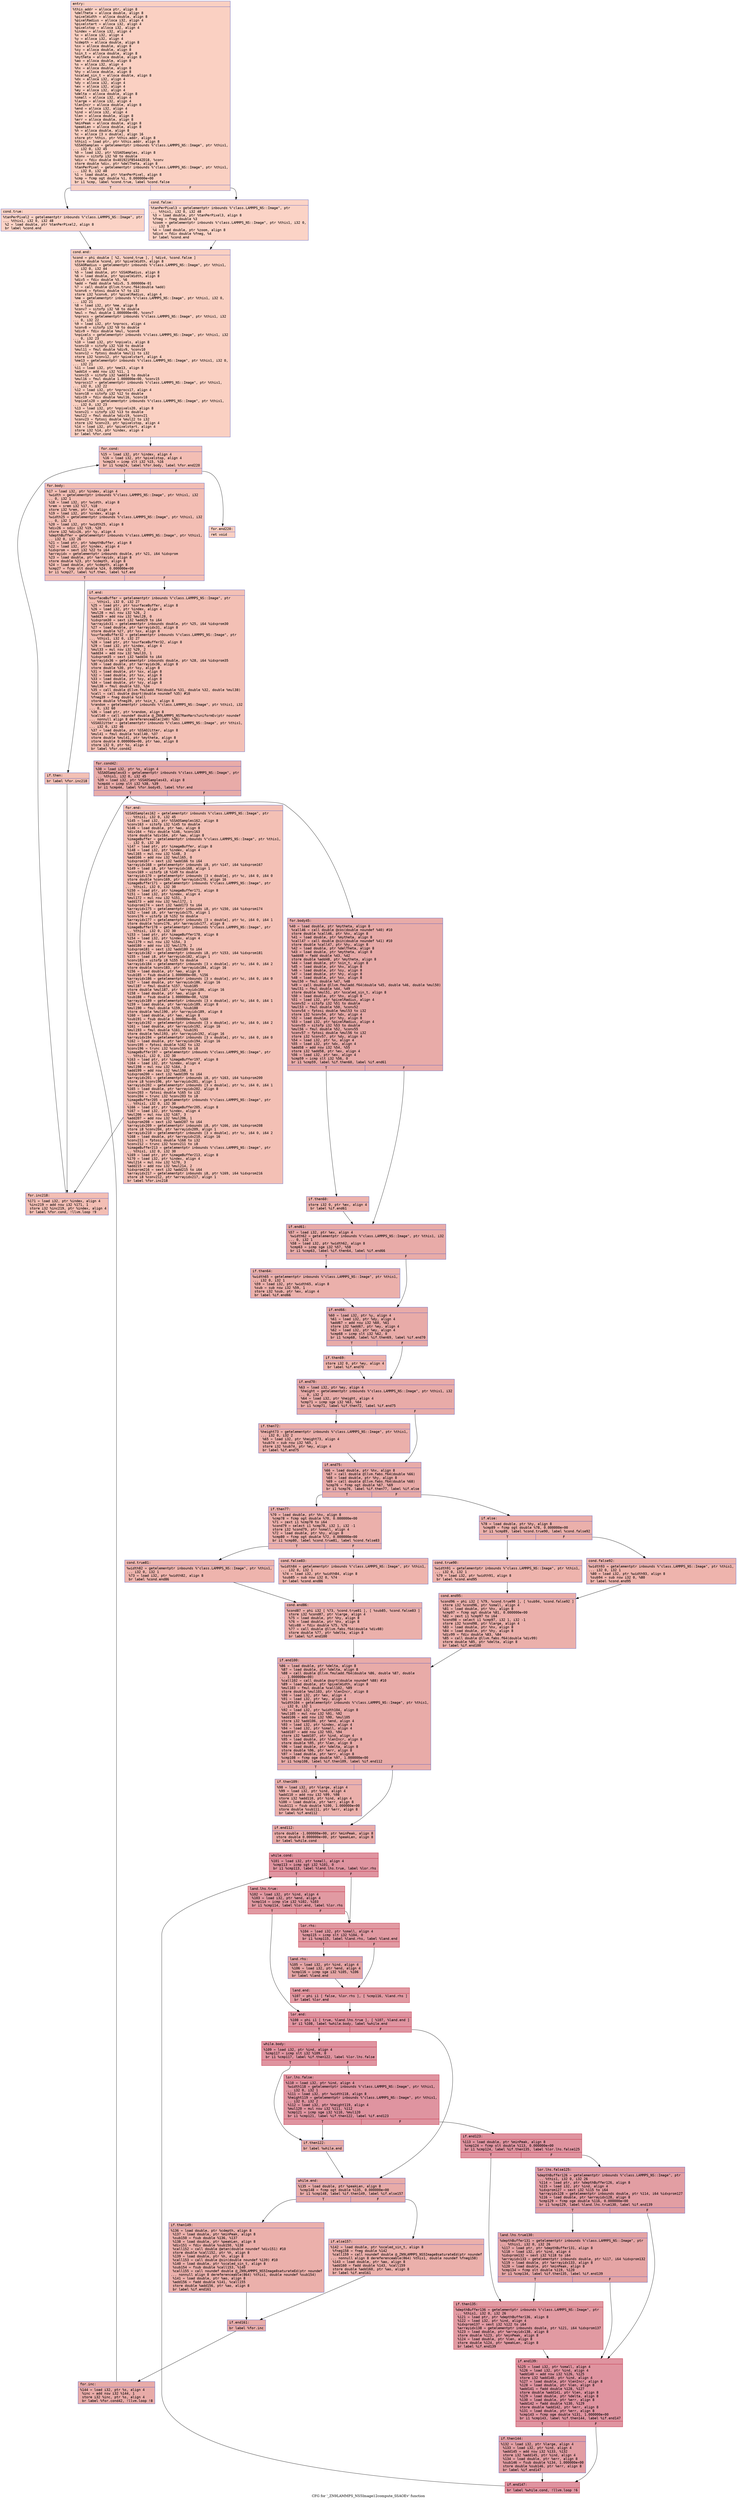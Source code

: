 digraph "CFG for '_ZN9LAMMPS_NS5Image12compute_SSAOEv' function" {
	label="CFG for '_ZN9LAMMPS_NS5Image12compute_SSAOEv' function";

	Node0x55d953170f60 [shape=record,color="#3d50c3ff", style=filled, fillcolor="#f3947570" fontname="Courier",label="{entry:\l|  %this.addr = alloca ptr, align 8\l  %delTheta = alloca double, align 8\l  %pixelWidth = alloca double, align 8\l  %pixelRadius = alloca i32, align 4\l  %pixelstart = alloca i32, align 4\l  %pixelstop = alloca i32, align 4\l  %index = alloca i32, align 4\l  %x = alloca i32, align 4\l  %y = alloca i32, align 4\l  %cdepth = alloca double, align 8\l  %sx = alloca double, align 8\l  %sy = alloca double, align 8\l  %sin_t = alloca double, align 8\l  %mytheta = alloca double, align 8\l  %ao = alloca double, align 8\l  %s = alloca i32, align 4\l  %hx = alloca double, align 8\l  %hy = alloca double, align 8\l  %scaled_sin_t = alloca double, align 8\l  %dx = alloca i32, align 4\l  %dy = alloca i32, align 4\l  %ex = alloca i32, align 4\l  %ey = alloca i32, align 4\l  %delta = alloca double, align 8\l  %small = alloca i32, align 4\l  %large = alloca i32, align 4\l  %lenIncr = alloca double, align 8\l  %end = alloca i32, align 4\l  %ind = alloca i32, align 4\l  %len = alloca double, align 8\l  %err = alloca double, align 8\l  %minPeak = alloca double, align 8\l  %peakLen = alloca double, align 8\l  %h = alloca double, align 8\l  %c = alloca [3 x double], align 16\l  store ptr %this, ptr %this.addr, align 8\l  %this1 = load ptr, ptr %this.addr, align 8\l  %SSAOSamples = getelementptr inbounds %\"class.LAMMPS_NS::Image\", ptr %this1,\l... i32 0, i32 45\l  %0 = load i32, ptr %SSAOSamples, align 8\l  %conv = sitofp i32 %0 to double\l  %div = fdiv double 0x401921FB54442D18, %conv\l  store double %div, ptr %delTheta, align 8\l  %tanPerPixel = getelementptr inbounds %\"class.LAMMPS_NS::Image\", ptr %this1,\l... i32 0, i32 48\l  %1 = load double, ptr %tanPerPixel, align 8\l  %cmp = fcmp ogt double %1, 0.000000e+00\l  br i1 %cmp, label %cond.true, label %cond.false\l|{<s0>T|<s1>F}}"];
	Node0x55d953170f60:s0 -> Node0x55d953135b00[tooltip="entry -> cond.true\nProbability 50.00%" ];
	Node0x55d953170f60:s1 -> Node0x55d953135b80[tooltip="entry -> cond.false\nProbability 50.00%" ];
	Node0x55d953135b00 [shape=record,color="#3d50c3ff", style=filled, fillcolor="#f59c7d70" fontname="Courier",label="{cond.true:\l|  %tanPerPixel2 = getelementptr inbounds %\"class.LAMMPS_NS::Image\", ptr\l... %this1, i32 0, i32 48\l  %2 = load double, ptr %tanPerPixel2, align 8\l  br label %cond.end\l}"];
	Node0x55d953135b00 -> Node0x55d953135e20[tooltip="cond.true -> cond.end\nProbability 100.00%" ];
	Node0x55d953135b80 [shape=record,color="#3d50c3ff", style=filled, fillcolor="#f59c7d70" fontname="Courier",label="{cond.false:\l|  %tanPerPixel3 = getelementptr inbounds %\"class.LAMMPS_NS::Image\", ptr\l... %this1, i32 0, i32 48\l  %3 = load double, ptr %tanPerPixel3, align 8\l  %fneg = fneg double %3\l  %zoom = getelementptr inbounds %\"class.LAMMPS_NS::Image\", ptr %this1, i32 0,\l... i32 9\l  %4 = load double, ptr %zoom, align 8\l  %div4 = fdiv double %fneg, %4\l  br label %cond.end\l}"];
	Node0x55d953135b80 -> Node0x55d953135e20[tooltip="cond.false -> cond.end\nProbability 100.00%" ];
	Node0x55d953135e20 [shape=record,color="#3d50c3ff", style=filled, fillcolor="#f3947570" fontname="Courier",label="{cond.end:\l|  %cond = phi double [ %2, %cond.true ], [ %div4, %cond.false ]\l  store double %cond, ptr %pixelWidth, align 8\l  %SSAORadius = getelementptr inbounds %\"class.LAMMPS_NS::Image\", ptr %this1,\l... i32 0, i32 44\l  %5 = load double, ptr %SSAORadius, align 8\l  %6 = load double, ptr %pixelWidth, align 8\l  %div5 = fdiv double %5, %6\l  %add = fadd double %div5, 5.000000e-01\l  %7 = call double @llvm.trunc.f64(double %add)\l  %conv6 = fptosi double %7 to i32\l  store i32 %conv6, ptr %pixelRadius, align 4\l  %me = getelementptr inbounds %\"class.LAMMPS_NS::Image\", ptr %this1, i32 0,\l... i32 21\l  %8 = load i32, ptr %me, align 8\l  %conv7 = sitofp i32 %8 to double\l  %mul = fmul double 1.000000e+00, %conv7\l  %nprocs = getelementptr inbounds %\"class.LAMMPS_NS::Image\", ptr %this1, i32\l... 0, i32 22\l  %9 = load i32, ptr %nprocs, align 4\l  %conv8 = sitofp i32 %9 to double\l  %div9 = fdiv double %mul, %conv8\l  %npixels = getelementptr inbounds %\"class.LAMMPS_NS::Image\", ptr %this1, i32\l... 0, i32 23\l  %10 = load i32, ptr %npixels, align 8\l  %conv10 = sitofp i32 %10 to double\l  %mul11 = fmul double %div9, %conv10\l  %conv12 = fptosi double %mul11 to i32\l  store i32 %conv12, ptr %pixelstart, align 4\l  %me13 = getelementptr inbounds %\"class.LAMMPS_NS::Image\", ptr %this1, i32 0,\l... i32 21\l  %11 = load i32, ptr %me13, align 8\l  %add14 = add nsw i32 %11, 1\l  %conv15 = sitofp i32 %add14 to double\l  %mul16 = fmul double 1.000000e+00, %conv15\l  %nprocs17 = getelementptr inbounds %\"class.LAMMPS_NS::Image\", ptr %this1,\l... i32 0, i32 22\l  %12 = load i32, ptr %nprocs17, align 4\l  %conv18 = sitofp i32 %12 to double\l  %div19 = fdiv double %mul16, %conv18\l  %npixels20 = getelementptr inbounds %\"class.LAMMPS_NS::Image\", ptr %this1,\l... i32 0, i32 23\l  %13 = load i32, ptr %npixels20, align 8\l  %conv21 = sitofp i32 %13 to double\l  %mul22 = fmul double %div19, %conv21\l  %conv23 = fptosi double %mul22 to i32\l  store i32 %conv23, ptr %pixelstop, align 4\l  %14 = load i32, ptr %pixelstart, align 4\l  store i32 %14, ptr %index, align 4\l  br label %for.cond\l}"];
	Node0x55d953135e20 -> Node0x55d953138150[tooltip="cond.end -> for.cond\nProbability 100.00%" ];
	Node0x55d953138150 [shape=record,color="#3d50c3ff", style=filled, fillcolor="#e36c5570" fontname="Courier",label="{for.cond:\l|  %15 = load i32, ptr %index, align 4\l  %16 = load i32, ptr %pixelstop, align 4\l  %cmp24 = icmp slt i32 %15, %16\l  br i1 %cmp24, label %for.body, label %for.end220\l|{<s0>T|<s1>F}}"];
	Node0x55d953138150:s0 -> Node0x55d9531383f0[tooltip="for.cond -> for.body\nProbability 96.88%" ];
	Node0x55d953138150:s1 -> Node0x55d953138470[tooltip="for.cond -> for.end220\nProbability 3.12%" ];
	Node0x55d9531383f0 [shape=record,color="#3d50c3ff", style=filled, fillcolor="#e36c5570" fontname="Courier",label="{for.body:\l|  %17 = load i32, ptr %index, align 4\l  %width = getelementptr inbounds %\"class.LAMMPS_NS::Image\", ptr %this1, i32\l... 0, i32 1\l  %18 = load i32, ptr %width, align 8\l  %rem = srem i32 %17, %18\l  store i32 %rem, ptr %x, align 4\l  %19 = load i32, ptr %index, align 4\l  %width25 = getelementptr inbounds %\"class.LAMMPS_NS::Image\", ptr %this1, i32\l... 0, i32 1\l  %20 = load i32, ptr %width25, align 8\l  %div26 = sdiv i32 %19, %20\l  store i32 %div26, ptr %y, align 4\l  %depthBuffer = getelementptr inbounds %\"class.LAMMPS_NS::Image\", ptr %this1,\l... i32 0, i32 26\l  %21 = load ptr, ptr %depthBuffer, align 8\l  %22 = load i32, ptr %index, align 4\l  %idxprom = sext i32 %22 to i64\l  %arrayidx = getelementptr inbounds double, ptr %21, i64 %idxprom\l  %23 = load double, ptr %arrayidx, align 8\l  store double %23, ptr %cdepth, align 8\l  %24 = load double, ptr %cdepth, align 8\l  %cmp27 = fcmp olt double %24, 0.000000e+00\l  br i1 %cmp27, label %if.then, label %if.end\l|{<s0>T|<s1>F}}"];
	Node0x55d9531383f0:s0 -> Node0x55d9531391a0[tooltip="for.body -> if.then\nProbability 50.00%" ];
	Node0x55d9531383f0:s1 -> Node0x55d953139210[tooltip="for.body -> if.end\nProbability 50.00%" ];
	Node0x55d9531391a0 [shape=record,color="#3d50c3ff", style=filled, fillcolor="#e5705870" fontname="Courier",label="{if.then:\l|  br label %for.inc218\l}"];
	Node0x55d9531391a0 -> Node0x55d953139330[tooltip="if.then -> for.inc218\nProbability 100.00%" ];
	Node0x55d953139210 [shape=record,color="#3d50c3ff", style=filled, fillcolor="#e5705870" fontname="Courier",label="{if.end:\l|  %surfaceBuffer = getelementptr inbounds %\"class.LAMMPS_NS::Image\", ptr\l... %this1, i32 0, i32 27\l  %25 = load ptr, ptr %surfaceBuffer, align 8\l  %26 = load i32, ptr %index, align 4\l  %mul28 = mul nsw i32 %26, 2\l  %add29 = add nsw i32 %mul28, 0\l  %idxprom30 = sext i32 %add29 to i64\l  %arrayidx31 = getelementptr inbounds double, ptr %25, i64 %idxprom30\l  %27 = load double, ptr %arrayidx31, align 8\l  store double %27, ptr %sx, align 8\l  %surfaceBuffer32 = getelementptr inbounds %\"class.LAMMPS_NS::Image\", ptr\l... %this1, i32 0, i32 27\l  %28 = load ptr, ptr %surfaceBuffer32, align 8\l  %29 = load i32, ptr %index, align 4\l  %mul33 = mul nsw i32 %29, 2\l  %add34 = add nsw i32 %mul33, 1\l  %idxprom35 = sext i32 %add34 to i64\l  %arrayidx36 = getelementptr inbounds double, ptr %28, i64 %idxprom35\l  %30 = load double, ptr %arrayidx36, align 8\l  store double %30, ptr %sy, align 8\l  %31 = load double, ptr %sx, align 8\l  %32 = load double, ptr %sx, align 8\l  %33 = load double, ptr %sy, align 8\l  %34 = load double, ptr %sy, align 8\l  %mul38 = fmul double %33, %34\l  %35 = call double @llvm.fmuladd.f64(double %31, double %32, double %mul38)\l  %call = call double @sqrt(double noundef %35) #10\l  %fneg39 = fneg double %call\l  store double %fneg39, ptr %sin_t, align 8\l  %random = getelementptr inbounds %\"class.LAMMPS_NS::Image\", ptr %this1, i32\l... 0, i32 60\l  %36 = load ptr, ptr %random, align 8\l  %call40 = call noundef double @_ZN9LAMMPS_NS7RanMars7uniformEv(ptr noundef\l... nonnull align 8 dereferenceable(240) %36)\l  %SSAOJitter = getelementptr inbounds %\"class.LAMMPS_NS::Image\", ptr %this1,\l... i32 0, i32 46\l  %37 = load double, ptr %SSAOJitter, align 8\l  %mul41 = fmul double %call40, %37\l  store double %mul41, ptr %mytheta, align 8\l  store double 0.000000e+00, ptr %ao, align 8\l  store i32 0, ptr %s, align 4\l  br label %for.cond42\l}"];
	Node0x55d953139210 -> Node0x55d95313b2a0[tooltip="if.end -> for.cond42\nProbability 100.00%" ];
	Node0x55d95313b2a0 [shape=record,color="#3d50c3ff", style=filled, fillcolor="#cc403a70" fontname="Courier",label="{for.cond42:\l|  %38 = load i32, ptr %s, align 4\l  %SSAOSamples43 = getelementptr inbounds %\"class.LAMMPS_NS::Image\", ptr\l... %this1, i32 0, i32 45\l  %39 = load i32, ptr %SSAOSamples43, align 8\l  %cmp44 = icmp slt i32 %38, %39\l  br i1 %cmp44, label %for.body45, label %for.end\l|{<s0>T|<s1>F}}"];
	Node0x55d95313b2a0:s0 -> Node0x55d95313b630[tooltip="for.cond42 -> for.body45\nProbability 96.88%" ];
	Node0x55d95313b2a0:s1 -> Node0x55d95313b6b0[tooltip="for.cond42 -> for.end\nProbability 3.12%" ];
	Node0x55d95313b630 [shape=record,color="#3d50c3ff", style=filled, fillcolor="#cc403a70" fontname="Courier",label="{for.body45:\l|  %40 = load double, ptr %mytheta, align 8\l  %call46 = call double @cos(double noundef %40) #10\l  store double %call46, ptr %hx, align 8\l  %41 = load double, ptr %mytheta, align 8\l  %call47 = call double @sin(double noundef %41) #10\l  store double %call47, ptr %hy, align 8\l  %42 = load double, ptr %delTheta, align 8\l  %43 = load double, ptr %mytheta, align 8\l  %add48 = fadd double %43, %42\l  store double %add48, ptr %mytheta, align 8\l  %44 = load double, ptr %sin_t, align 8\l  %45 = load double, ptr %hx, align 8\l  %46 = load double, ptr %sy, align 8\l  %47 = load double, ptr %hy, align 8\l  %48 = load double, ptr %sx, align 8\l  %mul50 = fmul double %47, %48\l  %49 = call double @llvm.fmuladd.f64(double %45, double %46, double %mul50)\l  %mul51 = fmul double %44, %49\l  store double %mul51, ptr %scaled_sin_t, align 8\l  %50 = load double, ptr %hx, align 8\l  %51 = load i32, ptr %pixelRadius, align 4\l  %conv52 = sitofp i32 %51 to double\l  %mul53 = fmul double %50, %conv52\l  %conv54 = fptosi double %mul53 to i32\l  store i32 %conv54, ptr %dx, align 4\l  %52 = load double, ptr %hy, align 8\l  %53 = load i32, ptr %pixelRadius, align 4\l  %conv55 = sitofp i32 %53 to double\l  %mul56 = fmul double %52, %conv55\l  %conv57 = fptosi double %mul56 to i32\l  store i32 %conv57, ptr %dy, align 4\l  %54 = load i32, ptr %x, align 4\l  %55 = load i32, ptr %dx, align 4\l  %add58 = add nsw i32 %54, %55\l  store i32 %add58, ptr %ex, align 4\l  %56 = load i32, ptr %ex, align 4\l  %cmp59 = icmp slt i32 %56, 0\l  br i1 %cmp59, label %if.then60, label %if.end61\l|{<s0>T|<s1>F}}"];
	Node0x55d95313b630:s0 -> Node0x55d95318d320[tooltip="for.body45 -> if.then60\nProbability 37.50%" ];
	Node0x55d95313b630:s1 -> Node0x55d95318d370[tooltip="for.body45 -> if.end61\nProbability 62.50%" ];
	Node0x55d95318d320 [shape=record,color="#3d50c3ff", style=filled, fillcolor="#d6524470" fontname="Courier",label="{if.then60:\l|  store i32 0, ptr %ex, align 4\l  br label %if.end61\l}"];
	Node0x55d95318d320 -> Node0x55d95318d370[tooltip="if.then60 -> if.end61\nProbability 100.00%" ];
	Node0x55d95318d370 [shape=record,color="#3d50c3ff", style=filled, fillcolor="#cc403a70" fontname="Courier",label="{if.end61:\l|  %57 = load i32, ptr %ex, align 4\l  %width62 = getelementptr inbounds %\"class.LAMMPS_NS::Image\", ptr %this1, i32\l... 0, i32 1\l  %58 = load i32, ptr %width62, align 8\l  %cmp63 = icmp sge i32 %57, %58\l  br i1 %cmp63, label %if.then64, label %if.end66\l|{<s0>T|<s1>F}}"];
	Node0x55d95318d370:s0 -> Node0x55d95318d8a0[tooltip="if.end61 -> if.then64\nProbability 50.00%" ];
	Node0x55d95318d370:s1 -> Node0x55d95318d920[tooltip="if.end61 -> if.end66\nProbability 50.00%" ];
	Node0x55d95318d8a0 [shape=record,color="#3d50c3ff", style=filled, fillcolor="#d24b4070" fontname="Courier",label="{if.then64:\l|  %width65 = getelementptr inbounds %\"class.LAMMPS_NS::Image\", ptr %this1,\l... i32 0, i32 1\l  %59 = load i32, ptr %width65, align 8\l  %sub = sub nsw i32 %59, 1\l  store i32 %sub, ptr %ex, align 4\l  br label %if.end66\l}"];
	Node0x55d95318d8a0 -> Node0x55d95318d920[tooltip="if.then64 -> if.end66\nProbability 100.00%" ];
	Node0x55d95318d920 [shape=record,color="#3d50c3ff", style=filled, fillcolor="#cc403a70" fontname="Courier",label="{if.end66:\l|  %60 = load i32, ptr %y, align 4\l  %61 = load i32, ptr %dy, align 4\l  %add67 = add nsw i32 %60, %61\l  store i32 %add67, ptr %ey, align 4\l  %62 = load i32, ptr %ey, align 4\l  %cmp68 = icmp slt i32 %62, 0\l  br i1 %cmp68, label %if.then69, label %if.end70\l|{<s0>T|<s1>F}}"];
	Node0x55d95318d920:s0 -> Node0x55d95318e0f0[tooltip="if.end66 -> if.then69\nProbability 37.50%" ];
	Node0x55d95318d920:s1 -> Node0x55d95318e170[tooltip="if.end66 -> if.end70\nProbability 62.50%" ];
	Node0x55d95318e0f0 [shape=record,color="#3d50c3ff", style=filled, fillcolor="#d6524470" fontname="Courier",label="{if.then69:\l|  store i32 0, ptr %ey, align 4\l  br label %if.end70\l}"];
	Node0x55d95318e0f0 -> Node0x55d95318e170[tooltip="if.then69 -> if.end70\nProbability 100.00%" ];
	Node0x55d95318e170 [shape=record,color="#3d50c3ff", style=filled, fillcolor="#cc403a70" fontname="Courier",label="{if.end70:\l|  %63 = load i32, ptr %ey, align 4\l  %height = getelementptr inbounds %\"class.LAMMPS_NS::Image\", ptr %this1, i32\l... 0, i32 2\l  %64 = load i32, ptr %height, align 4\l  %cmp71 = icmp sge i32 %63, %64\l  br i1 %cmp71, label %if.then72, label %if.end75\l|{<s0>T|<s1>F}}"];
	Node0x55d95318e170:s0 -> Node0x55d95318e640[tooltip="if.end70 -> if.then72\nProbability 50.00%" ];
	Node0x55d95318e170:s1 -> Node0x55d95318e6c0[tooltip="if.end70 -> if.end75\nProbability 50.00%" ];
	Node0x55d95318e640 [shape=record,color="#3d50c3ff", style=filled, fillcolor="#d24b4070" fontname="Courier",label="{if.then72:\l|  %height73 = getelementptr inbounds %\"class.LAMMPS_NS::Image\", ptr %this1,\l... i32 0, i32 2\l  %65 = load i32, ptr %height73, align 4\l  %sub74 = sub nsw i32 %65, 1\l  store i32 %sub74, ptr %ey, align 4\l  br label %if.end75\l}"];
	Node0x55d95318e640 -> Node0x55d95318e6c0[tooltip="if.then72 -> if.end75\nProbability 100.00%" ];
	Node0x55d95318e6c0 [shape=record,color="#3d50c3ff", style=filled, fillcolor="#cc403a70" fontname="Courier",label="{if.end75:\l|  %66 = load double, ptr %hx, align 8\l  %67 = call double @llvm.fabs.f64(double %66)\l  %68 = load double, ptr %hy, align 8\l  %69 = call double @llvm.fabs.f64(double %68)\l  %cmp76 = fcmp ogt double %67, %69\l  br i1 %cmp76, label %if.then77, label %if.else\l|{<s0>T|<s1>F}}"];
	Node0x55d95318e6c0:s0 -> Node0x55d95318eeb0[tooltip="if.end75 -> if.then77\nProbability 50.00%" ];
	Node0x55d95318e6c0:s1 -> Node0x55d95318ef30[tooltip="if.end75 -> if.else\nProbability 50.00%" ];
	Node0x55d95318eeb0 [shape=record,color="#3d50c3ff", style=filled, fillcolor="#d24b4070" fontname="Courier",label="{if.then77:\l|  %70 = load double, ptr %hx, align 8\l  %cmp78 = fcmp ogt double %70, 0.000000e+00\l  %71 = zext i1 %cmp78 to i64\l  %cond79 = select i1 %cmp78, i32 1, i32 -1\l  store i32 %cond79, ptr %small, align 4\l  %72 = load double, ptr %hy, align 8\l  %cmp80 = fcmp ogt double %72, 0.000000e+00\l  br i1 %cmp80, label %cond.true81, label %cond.false83\l|{<s0>T|<s1>F}}"];
	Node0x55d95318eeb0:s0 -> Node0x55d95318f4c0[tooltip="if.then77 -> cond.true81\nProbability 50.00%" ];
	Node0x55d95318eeb0:s1 -> Node0x55d95318f540[tooltip="if.then77 -> cond.false83\nProbability 50.00%" ];
	Node0x55d95318f4c0 [shape=record,color="#3d50c3ff", style=filled, fillcolor="#d8564670" fontname="Courier",label="{cond.true81:\l|  %width82 = getelementptr inbounds %\"class.LAMMPS_NS::Image\", ptr %this1,\l... i32 0, i32 1\l  %73 = load i32, ptr %width82, align 8\l  br label %cond.end86\l}"];
	Node0x55d95318f4c0 -> Node0x55d95318f830[tooltip="cond.true81 -> cond.end86\nProbability 100.00%" ];
	Node0x55d95318f540 [shape=record,color="#3d50c3ff", style=filled, fillcolor="#d8564670" fontname="Courier",label="{cond.false83:\l|  %width84 = getelementptr inbounds %\"class.LAMMPS_NS::Image\", ptr %this1,\l... i32 0, i32 1\l  %74 = load i32, ptr %width84, align 8\l  %sub85 = sub nsw i32 0, %74\l  br label %cond.end86\l}"];
	Node0x55d95318f540 -> Node0x55d95318f830[tooltip="cond.false83 -> cond.end86\nProbability 100.00%" ];
	Node0x55d95318f830 [shape=record,color="#3d50c3ff", style=filled, fillcolor="#d24b4070" fontname="Courier",label="{cond.end86:\l|  %cond87 = phi i32 [ %73, %cond.true81 ], [ %sub85, %cond.false83 ]\l  store i32 %cond87, ptr %large, align 4\l  %75 = load double, ptr %hy, align 8\l  %76 = load double, ptr %hx, align 8\l  %div88 = fdiv double %75, %76\l  %77 = call double @llvm.fabs.f64(double %div88)\l  store double %77, ptr %delta, align 8\l  br label %if.end100\l}"];
	Node0x55d95318f830 -> Node0x55d95318ffc0[tooltip="cond.end86 -> if.end100\nProbability 100.00%" ];
	Node0x55d95318ef30 [shape=record,color="#3d50c3ff", style=filled, fillcolor="#d24b4070" fontname="Courier",label="{if.else:\l|  %78 = load double, ptr %hy, align 8\l  %cmp89 = fcmp ogt double %78, 0.000000e+00\l  br i1 %cmp89, label %cond.true90, label %cond.false92\l|{<s0>T|<s1>F}}"];
	Node0x55d95318ef30:s0 -> Node0x55d953190220[tooltip="if.else -> cond.true90\nProbability 50.00%" ];
	Node0x55d95318ef30:s1 -> Node0x55d9531902a0[tooltip="if.else -> cond.false92\nProbability 50.00%" ];
	Node0x55d953190220 [shape=record,color="#3d50c3ff", style=filled, fillcolor="#d8564670" fontname="Courier",label="{cond.true90:\l|  %width91 = getelementptr inbounds %\"class.LAMMPS_NS::Image\", ptr %this1,\l... i32 0, i32 1\l  %79 = load i32, ptr %width91, align 8\l  br label %cond.end95\l}"];
	Node0x55d953190220 -> Node0x55d953190590[tooltip="cond.true90 -> cond.end95\nProbability 100.00%" ];
	Node0x55d9531902a0 [shape=record,color="#3d50c3ff", style=filled, fillcolor="#d8564670" fontname="Courier",label="{cond.false92:\l|  %width93 = getelementptr inbounds %\"class.LAMMPS_NS::Image\", ptr %this1,\l... i32 0, i32 1\l  %80 = load i32, ptr %width93, align 8\l  %sub94 = sub nsw i32 0, %80\l  br label %cond.end95\l}"];
	Node0x55d9531902a0 -> Node0x55d953190590[tooltip="cond.false92 -> cond.end95\nProbability 100.00%" ];
	Node0x55d953190590 [shape=record,color="#3d50c3ff", style=filled, fillcolor="#d24b4070" fontname="Courier",label="{cond.end95:\l|  %cond96 = phi i32 [ %79, %cond.true90 ], [ %sub94, %cond.false92 ]\l  store i32 %cond96, ptr %small, align 4\l  %81 = load double, ptr %hx, align 8\l  %cmp97 = fcmp ogt double %81, 0.000000e+00\l  %82 = zext i1 %cmp97 to i64\l  %cond98 = select i1 %cmp97, i32 1, i32 -1\l  store i32 %cond98, ptr %large, align 4\l  %83 = load double, ptr %hx, align 8\l  %84 = load double, ptr %hy, align 8\l  %div99 = fdiv double %83, %84\l  %85 = call double @llvm.fabs.f64(double %div99)\l  store double %85, ptr %delta, align 8\l  br label %if.end100\l}"];
	Node0x55d953190590 -> Node0x55d95318ffc0[tooltip="cond.end95 -> if.end100\nProbability 100.00%" ];
	Node0x55d95318ffc0 [shape=record,color="#3d50c3ff", style=filled, fillcolor="#cc403a70" fontname="Courier",label="{if.end100:\l|  %86 = load double, ptr %delta, align 8\l  %87 = load double, ptr %delta, align 8\l  %88 = call double @llvm.fmuladd.f64(double %86, double %87, double\l... 1.000000e+00)\l  %call102 = call double @sqrt(double noundef %88) #10\l  %89 = load double, ptr %pixelWidth, align 8\l  %mul103 = fmul double %call102, %89\l  store double %mul103, ptr %lenIncr, align 8\l  %90 = load i32, ptr %ex, align 4\l  %91 = load i32, ptr %ey, align 4\l  %width104 = getelementptr inbounds %\"class.LAMMPS_NS::Image\", ptr %this1,\l... i32 0, i32 1\l  %92 = load i32, ptr %width104, align 8\l  %mul105 = mul nsw i32 %91, %92\l  %add106 = add nsw i32 %90, %mul105\l  store i32 %add106, ptr %end, align 4\l  %93 = load i32, ptr %index, align 4\l  %94 = load i32, ptr %small, align 4\l  %add107 = add nsw i32 %93, %94\l  store i32 %add107, ptr %ind, align 4\l  %95 = load double, ptr %lenIncr, align 8\l  store double %95, ptr %len, align 8\l  %96 = load double, ptr %delta, align 8\l  store double %96, ptr %err, align 8\l  %97 = load double, ptr %err, align 8\l  %cmp108 = fcmp oge double %97, 1.000000e+00\l  br i1 %cmp108, label %if.then109, label %if.end112\l|{<s0>T|<s1>F}}"];
	Node0x55d95318ffc0:s0 -> Node0x55d95318c0f0[tooltip="if.end100 -> if.then109\nProbability 50.00%" ];
	Node0x55d95318ffc0:s1 -> Node0x55d95318c140[tooltip="if.end100 -> if.end112\nProbability 50.00%" ];
	Node0x55d95318c0f0 [shape=record,color="#3d50c3ff", style=filled, fillcolor="#d24b4070" fontname="Courier",label="{if.then109:\l|  %98 = load i32, ptr %large, align 4\l  %99 = load i32, ptr %ind, align 4\l  %add110 = add nsw i32 %99, %98\l  store i32 %add110, ptr %ind, align 4\l  %100 = load double, ptr %err, align 8\l  %sub111 = fsub double %100, 1.000000e+00\l  store double %sub111, ptr %err, align 8\l  br label %if.end112\l}"];
	Node0x55d95318c0f0 -> Node0x55d95318c140[tooltip="if.then109 -> if.end112\nProbability 100.00%" ];
	Node0x55d95318c140 [shape=record,color="#3d50c3ff", style=filled, fillcolor="#cc403a70" fontname="Courier",label="{if.end112:\l|  store double -1.000000e+00, ptr %minPeak, align 8\l  store double 0.000000e+00, ptr %peakLen, align 8\l  br label %while.cond\l}"];
	Node0x55d95318c140 -> Node0x55d953193010[tooltip="if.end112 -> while.cond\nProbability 100.00%" ];
	Node0x55d953193010 [shape=record,color="#b70d28ff", style=filled, fillcolor="#b70d2870" fontname="Courier",label="{while.cond:\l|  %101 = load i32, ptr %small, align 4\l  %cmp113 = icmp sgt i32 %101, 0\l  br i1 %cmp113, label %land.lhs.true, label %lor.rhs\l|{<s0>T|<s1>F}}"];
	Node0x55d953193010:s0 -> Node0x55d9531931e0[tooltip="while.cond -> land.lhs.true\nProbability 62.50%" ];
	Node0x55d953193010:s1 -> Node0x55d953193260[tooltip="while.cond -> lor.rhs\nProbability 37.50%" ];
	Node0x55d9531931e0 [shape=record,color="#b70d28ff", style=filled, fillcolor="#bb1b2c70" fontname="Courier",label="{land.lhs.true:\l|  %102 = load i32, ptr %ind, align 4\l  %103 = load i32, ptr %end, align 4\l  %cmp114 = icmp sle i32 %102, %103\l  br i1 %cmp114, label %lor.end, label %lor.rhs\l|{<s0>T|<s1>F}}"];
	Node0x55d9531931e0:s0 -> Node0x55d953193530[tooltip="land.lhs.true -> lor.end\nProbability 50.00%" ];
	Node0x55d9531931e0:s1 -> Node0x55d953193260[tooltip="land.lhs.true -> lor.rhs\nProbability 50.00%" ];
	Node0x55d953193260 [shape=record,color="#b70d28ff", style=filled, fillcolor="#bb1b2c70" fontname="Courier",label="{lor.rhs:\l|  %104 = load i32, ptr %small, align 4\l  %cmp115 = icmp slt i32 %104, 0\l  br i1 %cmp115, label %land.rhs, label %land.end\l|{<s0>T|<s1>F}}"];
	Node0x55d953193260:s0 -> Node0x55d953193780[tooltip="lor.rhs -> land.rhs\nProbability 37.50%" ];
	Node0x55d953193260:s1 -> Node0x55d953193800[tooltip="lor.rhs -> land.end\nProbability 62.50%" ];
	Node0x55d953193780 [shape=record,color="#3d50c3ff", style=filled, fillcolor="#c5333470" fontname="Courier",label="{land.rhs:\l|  %105 = load i32, ptr %ind, align 4\l  %106 = load i32, ptr %end, align 4\l  %cmp116 = icmp sge i32 %105, %106\l  br label %land.end\l}"];
	Node0x55d953193780 -> Node0x55d953193800[tooltip="land.rhs -> land.end\nProbability 100.00%" ];
	Node0x55d953193800 [shape=record,color="#b70d28ff", style=filled, fillcolor="#bb1b2c70" fontname="Courier",label="{land.end:\l|  %107 = phi i1 [ false, %lor.rhs ], [ %cmp116, %land.rhs ]\l  br label %lor.end\l}"];
	Node0x55d953193800 -> Node0x55d953193530[tooltip="land.end -> lor.end\nProbability 100.00%" ];
	Node0x55d953193530 [shape=record,color="#b70d28ff", style=filled, fillcolor="#b70d2870" fontname="Courier",label="{lor.end:\l|  %108 = phi i1 [ true, %land.lhs.true ], [ %107, %land.end ]\l  br i1 %108, label %while.body, label %while.end\l|{<s0>T|<s1>F}}"];
	Node0x55d953193530:s0 -> Node0x55d953193ce0[tooltip="lor.end -> while.body\nProbability 96.88%" ];
	Node0x55d953193530:s1 -> Node0x55d953139940[tooltip="lor.end -> while.end\nProbability 3.12%" ];
	Node0x55d953193ce0 [shape=record,color="#b70d28ff", style=filled, fillcolor="#b70d2870" fontname="Courier",label="{while.body:\l|  %109 = load i32, ptr %ind, align 4\l  %cmp117 = icmp slt i32 %109, 0\l  br i1 %cmp117, label %if.then122, label %lor.lhs.false\l|{<s0>T|<s1>F}}"];
	Node0x55d953193ce0:s0 -> Node0x55d953139c00[tooltip="while.body -> if.then122\nProbability 3.12%" ];
	Node0x55d953193ce0:s1 -> Node0x55d953139c80[tooltip="while.body -> lor.lhs.false\nProbability 96.88%" ];
	Node0x55d953139c80 [shape=record,color="#b70d28ff", style=filled, fillcolor="#b70d2870" fontname="Courier",label="{lor.lhs.false:\l|  %110 = load i32, ptr %ind, align 4\l  %width118 = getelementptr inbounds %\"class.LAMMPS_NS::Image\", ptr %this1,\l... i32 0, i32 1\l  %111 = load i32, ptr %width118, align 8\l  %height119 = getelementptr inbounds %\"class.LAMMPS_NS::Image\", ptr %this1,\l... i32 0, i32 2\l  %112 = load i32, ptr %height119, align 4\l  %mul120 = mul nsw i32 %111, %112\l  %cmp121 = icmp sge i32 %110, %mul120\l  br i1 %cmp121, label %if.then122, label %if.end123\l|{<s0>T|<s1>F}}"];
	Node0x55d953139c80:s0 -> Node0x55d953139c00[tooltip="lor.lhs.false -> if.then122\nProbability 3.12%" ];
	Node0x55d953139c80:s1 -> Node0x55d95313a2d0[tooltip="lor.lhs.false -> if.end123\nProbability 96.88%" ];
	Node0x55d953139c00 [shape=record,color="#3d50c3ff", style=filled, fillcolor="#d0473d70" fontname="Courier",label="{if.then122:\l|  br label %while.end\l}"];
	Node0x55d953139c00 -> Node0x55d953139940[tooltip="if.then122 -> while.end\nProbability 100.00%" ];
	Node0x55d95313a2d0 [shape=record,color="#b70d28ff", style=filled, fillcolor="#b70d2870" fontname="Courier",label="{if.end123:\l|  %113 = load double, ptr %minPeak, align 8\l  %cmp124 = fcmp olt double %113, 0.000000e+00\l  br i1 %cmp124, label %if.then135, label %lor.lhs.false125\l|{<s0>T|<s1>F}}"];
	Node0x55d95313a2d0:s0 -> Node0x55d953195630[tooltip="if.end123 -> if.then135\nProbability 50.00%" ];
	Node0x55d95313a2d0:s1 -> Node0x55d9531956e0[tooltip="if.end123 -> lor.lhs.false125\nProbability 50.00%" ];
	Node0x55d9531956e0 [shape=record,color="#3d50c3ff", style=filled, fillcolor="#be242e70" fontname="Courier",label="{lor.lhs.false125:\l|  %depthBuffer126 = getelementptr inbounds %\"class.LAMMPS_NS::Image\", ptr\l... %this1, i32 0, i32 26\l  %114 = load ptr, ptr %depthBuffer126, align 8\l  %115 = load i32, ptr %ind, align 4\l  %idxprom127 = sext i32 %115 to i64\l  %arrayidx128 = getelementptr inbounds double, ptr %114, i64 %idxprom127\l  %116 = load double, ptr %arrayidx128, align 8\l  %cmp129 = fcmp oge double %116, 0.000000e+00\l  br i1 %cmp129, label %land.lhs.true130, label %if.end139\l|{<s0>T|<s1>F}}"];
	Node0x55d9531956e0:s0 -> Node0x55d953195cd0[tooltip="lor.lhs.false125 -> land.lhs.true130\nProbability 50.00%" ];
	Node0x55d9531956e0:s1 -> Node0x55d953195d70[tooltip="lor.lhs.false125 -> if.end139\nProbability 50.00%" ];
	Node0x55d953195cd0 [shape=record,color="#3d50c3ff", style=filled, fillcolor="#c5333470" fontname="Courier",label="{land.lhs.true130:\l|  %depthBuffer131 = getelementptr inbounds %\"class.LAMMPS_NS::Image\", ptr\l... %this1, i32 0, i32 26\l  %117 = load ptr, ptr %depthBuffer131, align 8\l  %118 = load i32, ptr %ind, align 4\l  %idxprom132 = sext i32 %118 to i64\l  %arrayidx133 = getelementptr inbounds double, ptr %117, i64 %idxprom132\l  %119 = load double, ptr %arrayidx133, align 8\l  %120 = load double, ptr %minPeak, align 8\l  %cmp134 = fcmp olt double %119, %120\l  br i1 %cmp134, label %if.then135, label %if.end139\l|{<s0>T|<s1>F}}"];
	Node0x55d953195cd0:s0 -> Node0x55d953195630[tooltip="land.lhs.true130 -> if.then135\nProbability 50.00%" ];
	Node0x55d953195cd0:s1 -> Node0x55d953195d70[tooltip="land.lhs.true130 -> if.end139\nProbability 50.00%" ];
	Node0x55d953195630 [shape=record,color="#b70d28ff", style=filled, fillcolor="#bb1b2c70" fontname="Courier",label="{if.then135:\l|  %depthBuffer136 = getelementptr inbounds %\"class.LAMMPS_NS::Image\", ptr\l... %this1, i32 0, i32 26\l  %121 = load ptr, ptr %depthBuffer136, align 8\l  %122 = load i32, ptr %ind, align 4\l  %idxprom137 = sext i32 %122 to i64\l  %arrayidx138 = getelementptr inbounds double, ptr %121, i64 %idxprom137\l  %123 = load double, ptr %arrayidx138, align 8\l  store double %123, ptr %minPeak, align 8\l  %124 = load double, ptr %len, align 8\l  store double %124, ptr %peakLen, align 8\l  br label %if.end139\l}"];
	Node0x55d953195630 -> Node0x55d953195d70[tooltip="if.then135 -> if.end139\nProbability 100.00%" ];
	Node0x55d953195d70 [shape=record,color="#b70d28ff", style=filled, fillcolor="#b70d2870" fontname="Courier",label="{if.end139:\l|  %125 = load i32, ptr %small, align 4\l  %126 = load i32, ptr %ind, align 4\l  %add140 = add nsw i32 %126, %125\l  store i32 %add140, ptr %ind, align 4\l  %127 = load double, ptr %lenIncr, align 8\l  %128 = load double, ptr %len, align 8\l  %add141 = fadd double %128, %127\l  store double %add141, ptr %len, align 8\l  %129 = load double, ptr %delta, align 8\l  %130 = load double, ptr %err, align 8\l  %add142 = fadd double %130, %129\l  store double %add142, ptr %err, align 8\l  %131 = load double, ptr %err, align 8\l  %cmp143 = fcmp oge double %131, 1.000000e+00\l  br i1 %cmp143, label %if.then144, label %if.end147\l|{<s0>T|<s1>F}}"];
	Node0x55d953195d70:s0 -> Node0x55d953197270[tooltip="if.end139 -> if.then144\nProbability 50.00%" ];
	Node0x55d953195d70:s1 -> Node0x55d9531972f0[tooltip="if.end139 -> if.end147\nProbability 50.00%" ];
	Node0x55d953197270 [shape=record,color="#3d50c3ff", style=filled, fillcolor="#be242e70" fontname="Courier",label="{if.then144:\l|  %132 = load i32, ptr %large, align 4\l  %133 = load i32, ptr %ind, align 4\l  %add145 = add nsw i32 %133, %132\l  store i32 %add145, ptr %ind, align 4\l  %134 = load double, ptr %err, align 8\l  %sub146 = fsub double %134, 1.000000e+00\l  store double %sub146, ptr %err, align 8\l  br label %if.end147\l}"];
	Node0x55d953197270 -> Node0x55d9531972f0[tooltip="if.then144 -> if.end147\nProbability 100.00%" ];
	Node0x55d9531972f0 [shape=record,color="#b70d28ff", style=filled, fillcolor="#b70d2870" fontname="Courier",label="{if.end147:\l|  br label %while.cond, !llvm.loop !6\l}"];
	Node0x55d9531972f0 -> Node0x55d953193010[tooltip="if.end147 -> while.cond\nProbability 100.00%" ];
	Node0x55d953139940 [shape=record,color="#3d50c3ff", style=filled, fillcolor="#cc403a70" fontname="Courier",label="{while.end:\l|  %135 = load double, ptr %peakLen, align 8\l  %cmp148 = fcmp ogt double %135, 0.000000e+00\l  br i1 %cmp148, label %if.then149, label %if.else157\l|{<s0>T|<s1>F}}"];
	Node0x55d953139940:s0 -> Node0x55d953197b60[tooltip="while.end -> if.then149\nProbability 50.00%" ];
	Node0x55d953139940:s1 -> Node0x55d953197be0[tooltip="while.end -> if.else157\nProbability 50.00%" ];
	Node0x55d953197b60 [shape=record,color="#3d50c3ff", style=filled, fillcolor="#d24b4070" fontname="Courier",label="{if.then149:\l|  %136 = load double, ptr %cdepth, align 8\l  %137 = load double, ptr %minPeak, align 8\l  %sub150 = fsub double %136, %137\l  %138 = load double, ptr %peakLen, align 8\l  %div151 = fdiv double %sub150, %138\l  %call152 = call double @atan(double noundef %div151) #10\l  store double %call152, ptr %h, align 8\l  %139 = load double, ptr %h, align 8\l  %call153 = call double @sin(double noundef %139) #10\l  %140 = load double, ptr %scaled_sin_t, align 8\l  %sub154 = fsub double %call153, %140\l  %call155 = call noundef double @_ZN9LAMMPS_NS5Image8saturateEd(ptr noundef\l... nonnull align 8 dereferenceable(864) %this1, double noundef %sub154)\l  %141 = load double, ptr %ao, align 8\l  %add156 = fadd double %141, %call155\l  store double %add156, ptr %ao, align 8\l  br label %if.end161\l}"];
	Node0x55d953197b60 -> Node0x55d953198900[tooltip="if.then149 -> if.end161\nProbability 100.00%" ];
	Node0x55d953197be0 [shape=record,color="#3d50c3ff", style=filled, fillcolor="#d24b4070" fontname="Courier",label="{if.else157:\l|  %142 = load double, ptr %scaled_sin_t, align 8\l  %fneg158 = fneg double %142\l  %call159 = call noundef double @_ZN9LAMMPS_NS5Image8saturateEd(ptr noundef\l... nonnull align 8 dereferenceable(864) %this1, double noundef %fneg158)\l  %143 = load double, ptr %ao, align 8\l  %add160 = fadd double %143, %call159\l  store double %add160, ptr %ao, align 8\l  br label %if.end161\l}"];
	Node0x55d953197be0 -> Node0x55d953198900[tooltip="if.else157 -> if.end161\nProbability 100.00%" ];
	Node0x55d953198900 [shape=record,color="#3d50c3ff", style=filled, fillcolor="#cc403a70" fontname="Courier",label="{if.end161:\l|  br label %for.inc\l}"];
	Node0x55d953198900 -> Node0x55d953198ea0[tooltip="if.end161 -> for.inc\nProbability 100.00%" ];
	Node0x55d953198ea0 [shape=record,color="#3d50c3ff", style=filled, fillcolor="#cc403a70" fontname="Courier",label="{for.inc:\l|  %144 = load i32, ptr %s, align 4\l  %inc = add nsw i32 %144, 1\l  store i32 %inc, ptr %s, align 4\l  br label %for.cond42, !llvm.loop !8\l}"];
	Node0x55d953198ea0 -> Node0x55d95313b2a0[tooltip="for.inc -> for.cond42\nProbability 100.00%" ];
	Node0x55d95313b6b0 [shape=record,color="#3d50c3ff", style=filled, fillcolor="#e5705870" fontname="Courier",label="{for.end:\l|  %SSAOSamples162 = getelementptr inbounds %\"class.LAMMPS_NS::Image\", ptr\l... %this1, i32 0, i32 45\l  %145 = load i32, ptr %SSAOSamples162, align 8\l  %conv163 = sitofp i32 %145 to double\l  %146 = load double, ptr %ao, align 8\l  %div164 = fdiv double %146, %conv163\l  store double %div164, ptr %ao, align 8\l  %imageBuffer = getelementptr inbounds %\"class.LAMMPS_NS::Image\", ptr %this1,\l... i32 0, i32 30\l  %147 = load ptr, ptr %imageBuffer, align 8\l  %148 = load i32, ptr %index, align 4\l  %mul165 = mul nsw i32 %148, 3\l  %add166 = add nsw i32 %mul165, 0\l  %idxprom167 = sext i32 %add166 to i64\l  %arrayidx168 = getelementptr inbounds i8, ptr %147, i64 %idxprom167\l  %149 = load i8, ptr %arrayidx168, align 1\l  %conv169 = uitofp i8 %149 to double\l  %arrayidx170 = getelementptr inbounds [3 x double], ptr %c, i64 0, i64 0\l  store double %conv169, ptr %arrayidx170, align 16\l  %imageBuffer171 = getelementptr inbounds %\"class.LAMMPS_NS::Image\", ptr\l... %this1, i32 0, i32 30\l  %150 = load ptr, ptr %imageBuffer171, align 8\l  %151 = load i32, ptr %index, align 4\l  %mul172 = mul nsw i32 %151, 3\l  %add173 = add nsw i32 %mul172, 1\l  %idxprom174 = sext i32 %add173 to i64\l  %arrayidx175 = getelementptr inbounds i8, ptr %150, i64 %idxprom174\l  %152 = load i8, ptr %arrayidx175, align 1\l  %conv176 = uitofp i8 %152 to double\l  %arrayidx177 = getelementptr inbounds [3 x double], ptr %c, i64 0, i64 1\l  store double %conv176, ptr %arrayidx177, align 8\l  %imageBuffer178 = getelementptr inbounds %\"class.LAMMPS_NS::Image\", ptr\l... %this1, i32 0, i32 30\l  %153 = load ptr, ptr %imageBuffer178, align 8\l  %154 = load i32, ptr %index, align 4\l  %mul179 = mul nsw i32 %154, 3\l  %add180 = add nsw i32 %mul179, 2\l  %idxprom181 = sext i32 %add180 to i64\l  %arrayidx182 = getelementptr inbounds i8, ptr %153, i64 %idxprom181\l  %155 = load i8, ptr %arrayidx182, align 1\l  %conv183 = uitofp i8 %155 to double\l  %arrayidx184 = getelementptr inbounds [3 x double], ptr %c, i64 0, i64 2\l  store double %conv183, ptr %arrayidx184, align 16\l  %156 = load double, ptr %ao, align 8\l  %sub185 = fsub double 1.000000e+00, %156\l  %arrayidx186 = getelementptr inbounds [3 x double], ptr %c, i64 0, i64 0\l  %157 = load double, ptr %arrayidx186, align 16\l  %mul187 = fmul double %157, %sub185\l  store double %mul187, ptr %arrayidx186, align 16\l  %158 = load double, ptr %ao, align 8\l  %sub188 = fsub double 1.000000e+00, %158\l  %arrayidx189 = getelementptr inbounds [3 x double], ptr %c, i64 0, i64 1\l  %159 = load double, ptr %arrayidx189, align 8\l  %mul190 = fmul double %159, %sub188\l  store double %mul190, ptr %arrayidx189, align 8\l  %160 = load double, ptr %ao, align 8\l  %sub191 = fsub double 1.000000e+00, %160\l  %arrayidx192 = getelementptr inbounds [3 x double], ptr %c, i64 0, i64 2\l  %161 = load double, ptr %arrayidx192, align 16\l  %mul193 = fmul double %161, %sub191\l  store double %mul193, ptr %arrayidx192, align 16\l  %arrayidx194 = getelementptr inbounds [3 x double], ptr %c, i64 0, i64 0\l  %162 = load double, ptr %arrayidx194, align 16\l  %conv195 = fptosi double %162 to i32\l  %conv196 = trunc i32 %conv195 to i8\l  %imageBuffer197 = getelementptr inbounds %\"class.LAMMPS_NS::Image\", ptr\l... %this1, i32 0, i32 30\l  %163 = load ptr, ptr %imageBuffer197, align 8\l  %164 = load i32, ptr %index, align 4\l  %mul198 = mul nsw i32 %164, 3\l  %add199 = add nsw i32 %mul198, 0\l  %idxprom200 = sext i32 %add199 to i64\l  %arrayidx201 = getelementptr inbounds i8, ptr %163, i64 %idxprom200\l  store i8 %conv196, ptr %arrayidx201, align 1\l  %arrayidx202 = getelementptr inbounds [3 x double], ptr %c, i64 0, i64 1\l  %165 = load double, ptr %arrayidx202, align 8\l  %conv203 = fptosi double %165 to i32\l  %conv204 = trunc i32 %conv203 to i8\l  %imageBuffer205 = getelementptr inbounds %\"class.LAMMPS_NS::Image\", ptr\l... %this1, i32 0, i32 30\l  %166 = load ptr, ptr %imageBuffer205, align 8\l  %167 = load i32, ptr %index, align 4\l  %mul206 = mul nsw i32 %167, 3\l  %add207 = add nsw i32 %mul206, 1\l  %idxprom208 = sext i32 %add207 to i64\l  %arrayidx209 = getelementptr inbounds i8, ptr %166, i64 %idxprom208\l  store i8 %conv204, ptr %arrayidx209, align 1\l  %arrayidx210 = getelementptr inbounds [3 x double], ptr %c, i64 0, i64 2\l  %168 = load double, ptr %arrayidx210, align 16\l  %conv211 = fptosi double %168 to i32\l  %conv212 = trunc i32 %conv211 to i8\l  %imageBuffer213 = getelementptr inbounds %\"class.LAMMPS_NS::Image\", ptr\l... %this1, i32 0, i32 30\l  %169 = load ptr, ptr %imageBuffer213, align 8\l  %170 = load i32, ptr %index, align 4\l  %mul214 = mul nsw i32 %170, 3\l  %add215 = add nsw i32 %mul214, 2\l  %idxprom216 = sext i32 %add215 to i64\l  %arrayidx217 = getelementptr inbounds i8, ptr %169, i64 %idxprom216\l  store i8 %conv212, ptr %arrayidx217, align 1\l  br label %for.inc218\l}"];
	Node0x55d95313b6b0 -> Node0x55d953139330[tooltip="for.end -> for.inc218\nProbability 100.00%" ];
	Node0x55d953139330 [shape=record,color="#3d50c3ff", style=filled, fillcolor="#e36c5570" fontname="Courier",label="{for.inc218:\l|  %171 = load i32, ptr %index, align 4\l  %inc219 = add nsw i32 %171, 1\l  store i32 %inc219, ptr %index, align 4\l  br label %for.cond, !llvm.loop !9\l}"];
	Node0x55d953139330 -> Node0x55d953138150[tooltip="for.inc218 -> for.cond\nProbability 100.00%" ];
	Node0x55d953138470 [shape=record,color="#3d50c3ff", style=filled, fillcolor="#f3947570" fontname="Courier",label="{for.end220:\l|  ret void\l}"];
}
